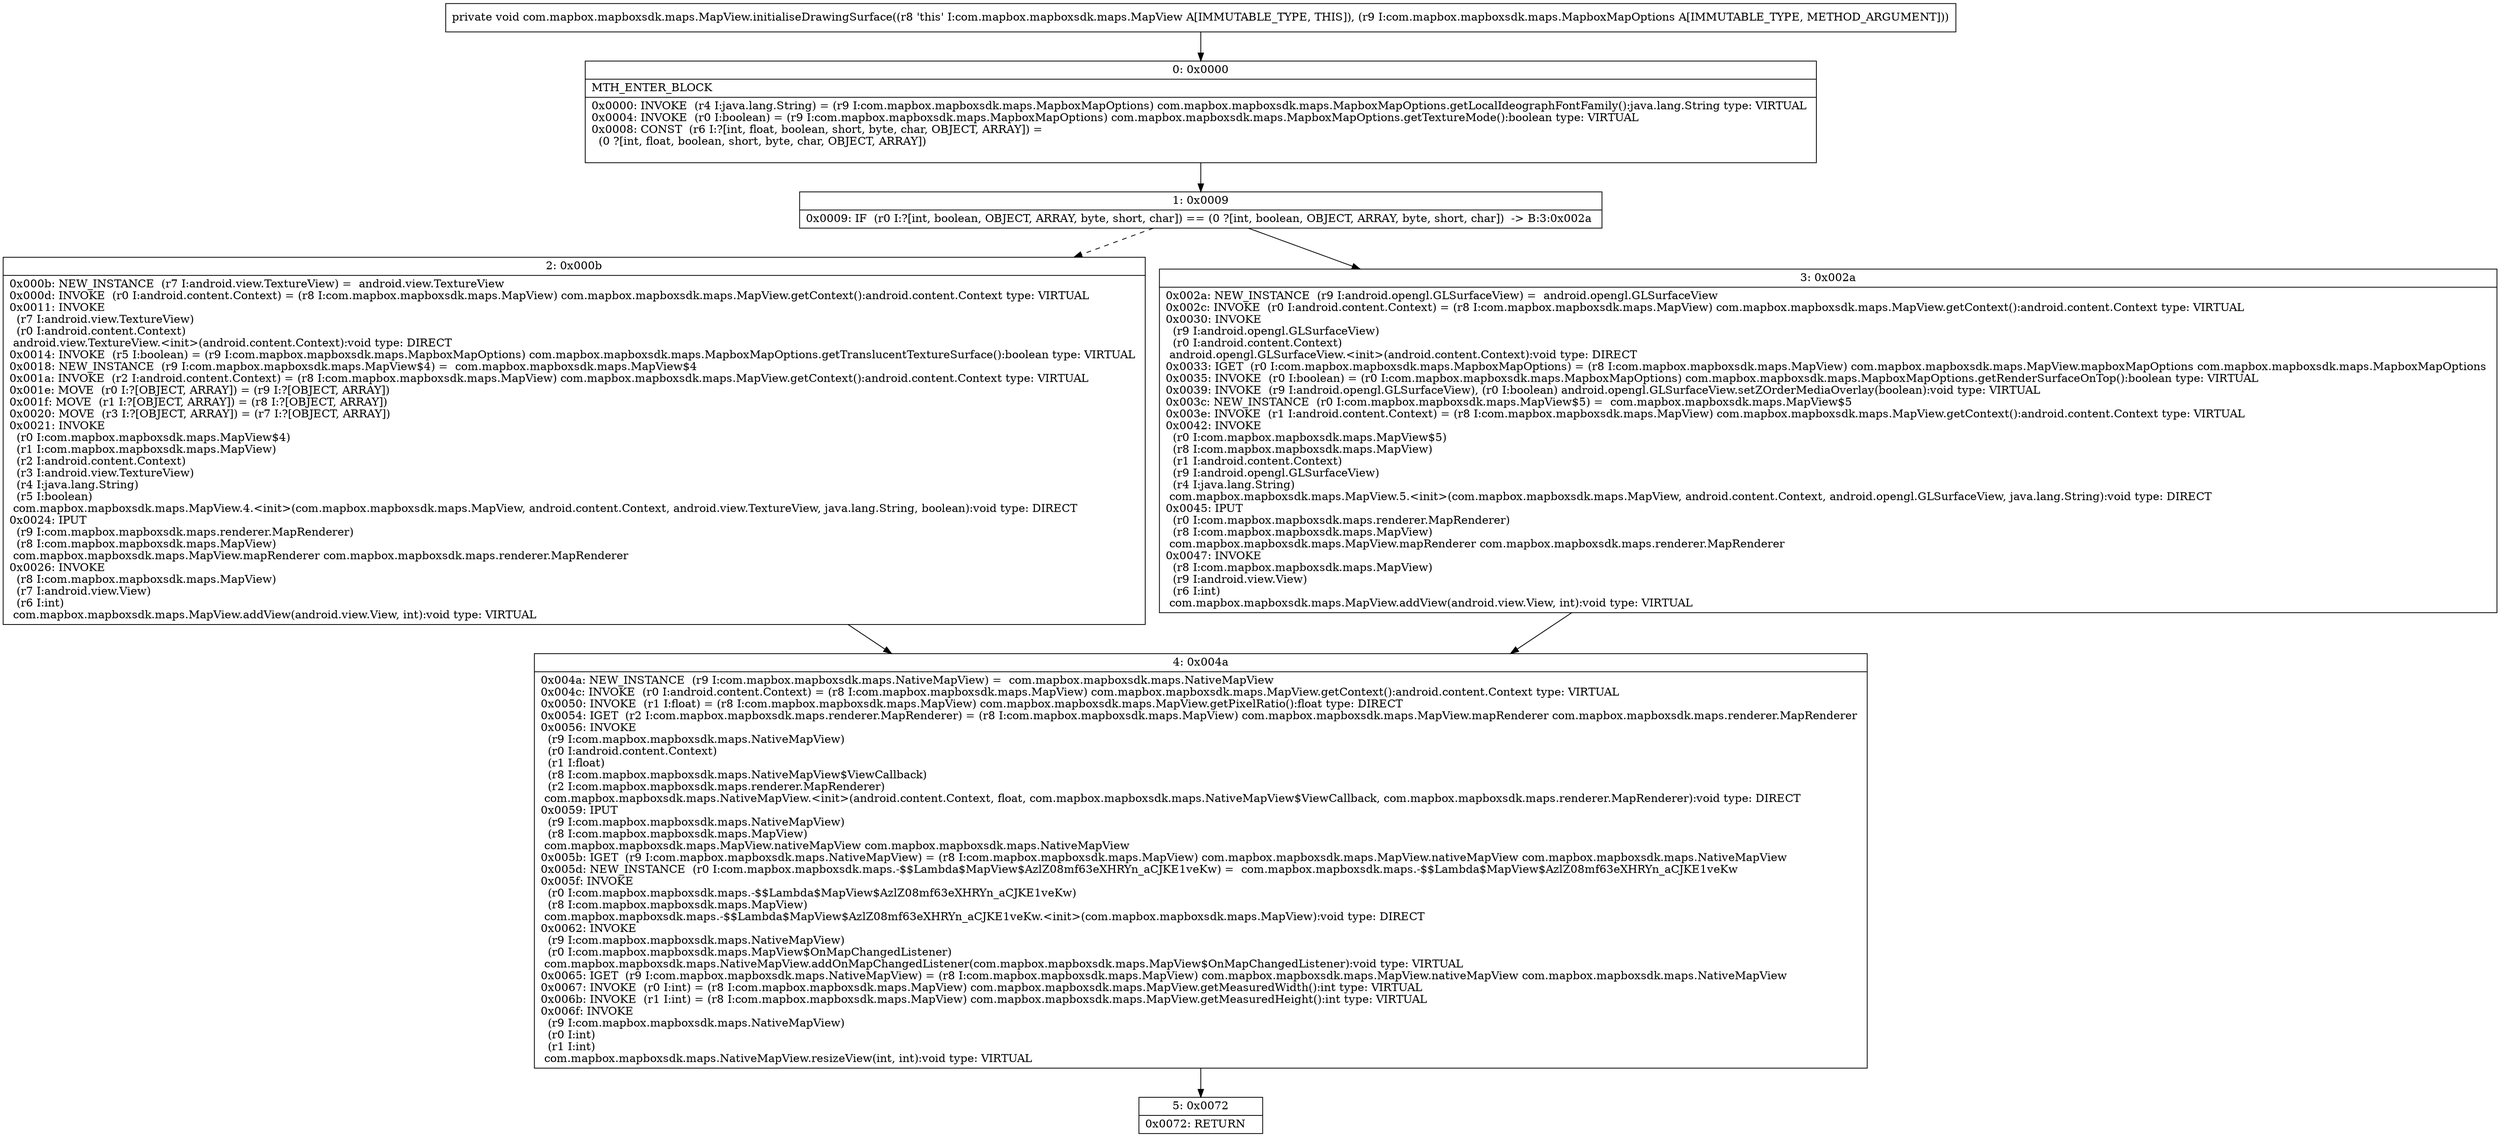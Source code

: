digraph "CFG forcom.mapbox.mapboxsdk.maps.MapView.initialiseDrawingSurface(Lcom\/mapbox\/mapboxsdk\/maps\/MapboxMapOptions;)V" {
Node_0 [shape=record,label="{0\:\ 0x0000|MTH_ENTER_BLOCK\l|0x0000: INVOKE  (r4 I:java.lang.String) = (r9 I:com.mapbox.mapboxsdk.maps.MapboxMapOptions) com.mapbox.mapboxsdk.maps.MapboxMapOptions.getLocalIdeographFontFamily():java.lang.String type: VIRTUAL \l0x0004: INVOKE  (r0 I:boolean) = (r9 I:com.mapbox.mapboxsdk.maps.MapboxMapOptions) com.mapbox.mapboxsdk.maps.MapboxMapOptions.getTextureMode():boolean type: VIRTUAL \l0x0008: CONST  (r6 I:?[int, float, boolean, short, byte, char, OBJECT, ARRAY]) = \l  (0 ?[int, float, boolean, short, byte, char, OBJECT, ARRAY])\l \l}"];
Node_1 [shape=record,label="{1\:\ 0x0009|0x0009: IF  (r0 I:?[int, boolean, OBJECT, ARRAY, byte, short, char]) == (0 ?[int, boolean, OBJECT, ARRAY, byte, short, char])  \-\> B:3:0x002a \l}"];
Node_2 [shape=record,label="{2\:\ 0x000b|0x000b: NEW_INSTANCE  (r7 I:android.view.TextureView) =  android.view.TextureView \l0x000d: INVOKE  (r0 I:android.content.Context) = (r8 I:com.mapbox.mapboxsdk.maps.MapView) com.mapbox.mapboxsdk.maps.MapView.getContext():android.content.Context type: VIRTUAL \l0x0011: INVOKE  \l  (r7 I:android.view.TextureView)\l  (r0 I:android.content.Context)\l android.view.TextureView.\<init\>(android.content.Context):void type: DIRECT \l0x0014: INVOKE  (r5 I:boolean) = (r9 I:com.mapbox.mapboxsdk.maps.MapboxMapOptions) com.mapbox.mapboxsdk.maps.MapboxMapOptions.getTranslucentTextureSurface():boolean type: VIRTUAL \l0x0018: NEW_INSTANCE  (r9 I:com.mapbox.mapboxsdk.maps.MapView$4) =  com.mapbox.mapboxsdk.maps.MapView$4 \l0x001a: INVOKE  (r2 I:android.content.Context) = (r8 I:com.mapbox.mapboxsdk.maps.MapView) com.mapbox.mapboxsdk.maps.MapView.getContext():android.content.Context type: VIRTUAL \l0x001e: MOVE  (r0 I:?[OBJECT, ARRAY]) = (r9 I:?[OBJECT, ARRAY]) \l0x001f: MOVE  (r1 I:?[OBJECT, ARRAY]) = (r8 I:?[OBJECT, ARRAY]) \l0x0020: MOVE  (r3 I:?[OBJECT, ARRAY]) = (r7 I:?[OBJECT, ARRAY]) \l0x0021: INVOKE  \l  (r0 I:com.mapbox.mapboxsdk.maps.MapView$4)\l  (r1 I:com.mapbox.mapboxsdk.maps.MapView)\l  (r2 I:android.content.Context)\l  (r3 I:android.view.TextureView)\l  (r4 I:java.lang.String)\l  (r5 I:boolean)\l com.mapbox.mapboxsdk.maps.MapView.4.\<init\>(com.mapbox.mapboxsdk.maps.MapView, android.content.Context, android.view.TextureView, java.lang.String, boolean):void type: DIRECT \l0x0024: IPUT  \l  (r9 I:com.mapbox.mapboxsdk.maps.renderer.MapRenderer)\l  (r8 I:com.mapbox.mapboxsdk.maps.MapView)\l com.mapbox.mapboxsdk.maps.MapView.mapRenderer com.mapbox.mapboxsdk.maps.renderer.MapRenderer \l0x0026: INVOKE  \l  (r8 I:com.mapbox.mapboxsdk.maps.MapView)\l  (r7 I:android.view.View)\l  (r6 I:int)\l com.mapbox.mapboxsdk.maps.MapView.addView(android.view.View, int):void type: VIRTUAL \l}"];
Node_3 [shape=record,label="{3\:\ 0x002a|0x002a: NEW_INSTANCE  (r9 I:android.opengl.GLSurfaceView) =  android.opengl.GLSurfaceView \l0x002c: INVOKE  (r0 I:android.content.Context) = (r8 I:com.mapbox.mapboxsdk.maps.MapView) com.mapbox.mapboxsdk.maps.MapView.getContext():android.content.Context type: VIRTUAL \l0x0030: INVOKE  \l  (r9 I:android.opengl.GLSurfaceView)\l  (r0 I:android.content.Context)\l android.opengl.GLSurfaceView.\<init\>(android.content.Context):void type: DIRECT \l0x0033: IGET  (r0 I:com.mapbox.mapboxsdk.maps.MapboxMapOptions) = (r8 I:com.mapbox.mapboxsdk.maps.MapView) com.mapbox.mapboxsdk.maps.MapView.mapboxMapOptions com.mapbox.mapboxsdk.maps.MapboxMapOptions \l0x0035: INVOKE  (r0 I:boolean) = (r0 I:com.mapbox.mapboxsdk.maps.MapboxMapOptions) com.mapbox.mapboxsdk.maps.MapboxMapOptions.getRenderSurfaceOnTop():boolean type: VIRTUAL \l0x0039: INVOKE  (r9 I:android.opengl.GLSurfaceView), (r0 I:boolean) android.opengl.GLSurfaceView.setZOrderMediaOverlay(boolean):void type: VIRTUAL \l0x003c: NEW_INSTANCE  (r0 I:com.mapbox.mapboxsdk.maps.MapView$5) =  com.mapbox.mapboxsdk.maps.MapView$5 \l0x003e: INVOKE  (r1 I:android.content.Context) = (r8 I:com.mapbox.mapboxsdk.maps.MapView) com.mapbox.mapboxsdk.maps.MapView.getContext():android.content.Context type: VIRTUAL \l0x0042: INVOKE  \l  (r0 I:com.mapbox.mapboxsdk.maps.MapView$5)\l  (r8 I:com.mapbox.mapboxsdk.maps.MapView)\l  (r1 I:android.content.Context)\l  (r9 I:android.opengl.GLSurfaceView)\l  (r4 I:java.lang.String)\l com.mapbox.mapboxsdk.maps.MapView.5.\<init\>(com.mapbox.mapboxsdk.maps.MapView, android.content.Context, android.opengl.GLSurfaceView, java.lang.String):void type: DIRECT \l0x0045: IPUT  \l  (r0 I:com.mapbox.mapboxsdk.maps.renderer.MapRenderer)\l  (r8 I:com.mapbox.mapboxsdk.maps.MapView)\l com.mapbox.mapboxsdk.maps.MapView.mapRenderer com.mapbox.mapboxsdk.maps.renderer.MapRenderer \l0x0047: INVOKE  \l  (r8 I:com.mapbox.mapboxsdk.maps.MapView)\l  (r9 I:android.view.View)\l  (r6 I:int)\l com.mapbox.mapboxsdk.maps.MapView.addView(android.view.View, int):void type: VIRTUAL \l}"];
Node_4 [shape=record,label="{4\:\ 0x004a|0x004a: NEW_INSTANCE  (r9 I:com.mapbox.mapboxsdk.maps.NativeMapView) =  com.mapbox.mapboxsdk.maps.NativeMapView \l0x004c: INVOKE  (r0 I:android.content.Context) = (r8 I:com.mapbox.mapboxsdk.maps.MapView) com.mapbox.mapboxsdk.maps.MapView.getContext():android.content.Context type: VIRTUAL \l0x0050: INVOKE  (r1 I:float) = (r8 I:com.mapbox.mapboxsdk.maps.MapView) com.mapbox.mapboxsdk.maps.MapView.getPixelRatio():float type: DIRECT \l0x0054: IGET  (r2 I:com.mapbox.mapboxsdk.maps.renderer.MapRenderer) = (r8 I:com.mapbox.mapboxsdk.maps.MapView) com.mapbox.mapboxsdk.maps.MapView.mapRenderer com.mapbox.mapboxsdk.maps.renderer.MapRenderer \l0x0056: INVOKE  \l  (r9 I:com.mapbox.mapboxsdk.maps.NativeMapView)\l  (r0 I:android.content.Context)\l  (r1 I:float)\l  (r8 I:com.mapbox.mapboxsdk.maps.NativeMapView$ViewCallback)\l  (r2 I:com.mapbox.mapboxsdk.maps.renderer.MapRenderer)\l com.mapbox.mapboxsdk.maps.NativeMapView.\<init\>(android.content.Context, float, com.mapbox.mapboxsdk.maps.NativeMapView$ViewCallback, com.mapbox.mapboxsdk.maps.renderer.MapRenderer):void type: DIRECT \l0x0059: IPUT  \l  (r9 I:com.mapbox.mapboxsdk.maps.NativeMapView)\l  (r8 I:com.mapbox.mapboxsdk.maps.MapView)\l com.mapbox.mapboxsdk.maps.MapView.nativeMapView com.mapbox.mapboxsdk.maps.NativeMapView \l0x005b: IGET  (r9 I:com.mapbox.mapboxsdk.maps.NativeMapView) = (r8 I:com.mapbox.mapboxsdk.maps.MapView) com.mapbox.mapboxsdk.maps.MapView.nativeMapView com.mapbox.mapboxsdk.maps.NativeMapView \l0x005d: NEW_INSTANCE  (r0 I:com.mapbox.mapboxsdk.maps.\-$$Lambda$MapView$AzlZ08mf63eXHRYn_aCJKE1veKw) =  com.mapbox.mapboxsdk.maps.\-$$Lambda$MapView$AzlZ08mf63eXHRYn_aCJKE1veKw \l0x005f: INVOKE  \l  (r0 I:com.mapbox.mapboxsdk.maps.\-$$Lambda$MapView$AzlZ08mf63eXHRYn_aCJKE1veKw)\l  (r8 I:com.mapbox.mapboxsdk.maps.MapView)\l com.mapbox.mapboxsdk.maps.\-$$Lambda$MapView$AzlZ08mf63eXHRYn_aCJKE1veKw.\<init\>(com.mapbox.mapboxsdk.maps.MapView):void type: DIRECT \l0x0062: INVOKE  \l  (r9 I:com.mapbox.mapboxsdk.maps.NativeMapView)\l  (r0 I:com.mapbox.mapboxsdk.maps.MapView$OnMapChangedListener)\l com.mapbox.mapboxsdk.maps.NativeMapView.addOnMapChangedListener(com.mapbox.mapboxsdk.maps.MapView$OnMapChangedListener):void type: VIRTUAL \l0x0065: IGET  (r9 I:com.mapbox.mapboxsdk.maps.NativeMapView) = (r8 I:com.mapbox.mapboxsdk.maps.MapView) com.mapbox.mapboxsdk.maps.MapView.nativeMapView com.mapbox.mapboxsdk.maps.NativeMapView \l0x0067: INVOKE  (r0 I:int) = (r8 I:com.mapbox.mapboxsdk.maps.MapView) com.mapbox.mapboxsdk.maps.MapView.getMeasuredWidth():int type: VIRTUAL \l0x006b: INVOKE  (r1 I:int) = (r8 I:com.mapbox.mapboxsdk.maps.MapView) com.mapbox.mapboxsdk.maps.MapView.getMeasuredHeight():int type: VIRTUAL \l0x006f: INVOKE  \l  (r9 I:com.mapbox.mapboxsdk.maps.NativeMapView)\l  (r0 I:int)\l  (r1 I:int)\l com.mapbox.mapboxsdk.maps.NativeMapView.resizeView(int, int):void type: VIRTUAL \l}"];
Node_5 [shape=record,label="{5\:\ 0x0072|0x0072: RETURN   \l}"];
MethodNode[shape=record,label="{private void com.mapbox.mapboxsdk.maps.MapView.initialiseDrawingSurface((r8 'this' I:com.mapbox.mapboxsdk.maps.MapView A[IMMUTABLE_TYPE, THIS]), (r9 I:com.mapbox.mapboxsdk.maps.MapboxMapOptions A[IMMUTABLE_TYPE, METHOD_ARGUMENT])) }"];
MethodNode -> Node_0;
Node_0 -> Node_1;
Node_1 -> Node_2[style=dashed];
Node_1 -> Node_3;
Node_2 -> Node_4;
Node_3 -> Node_4;
Node_4 -> Node_5;
}

